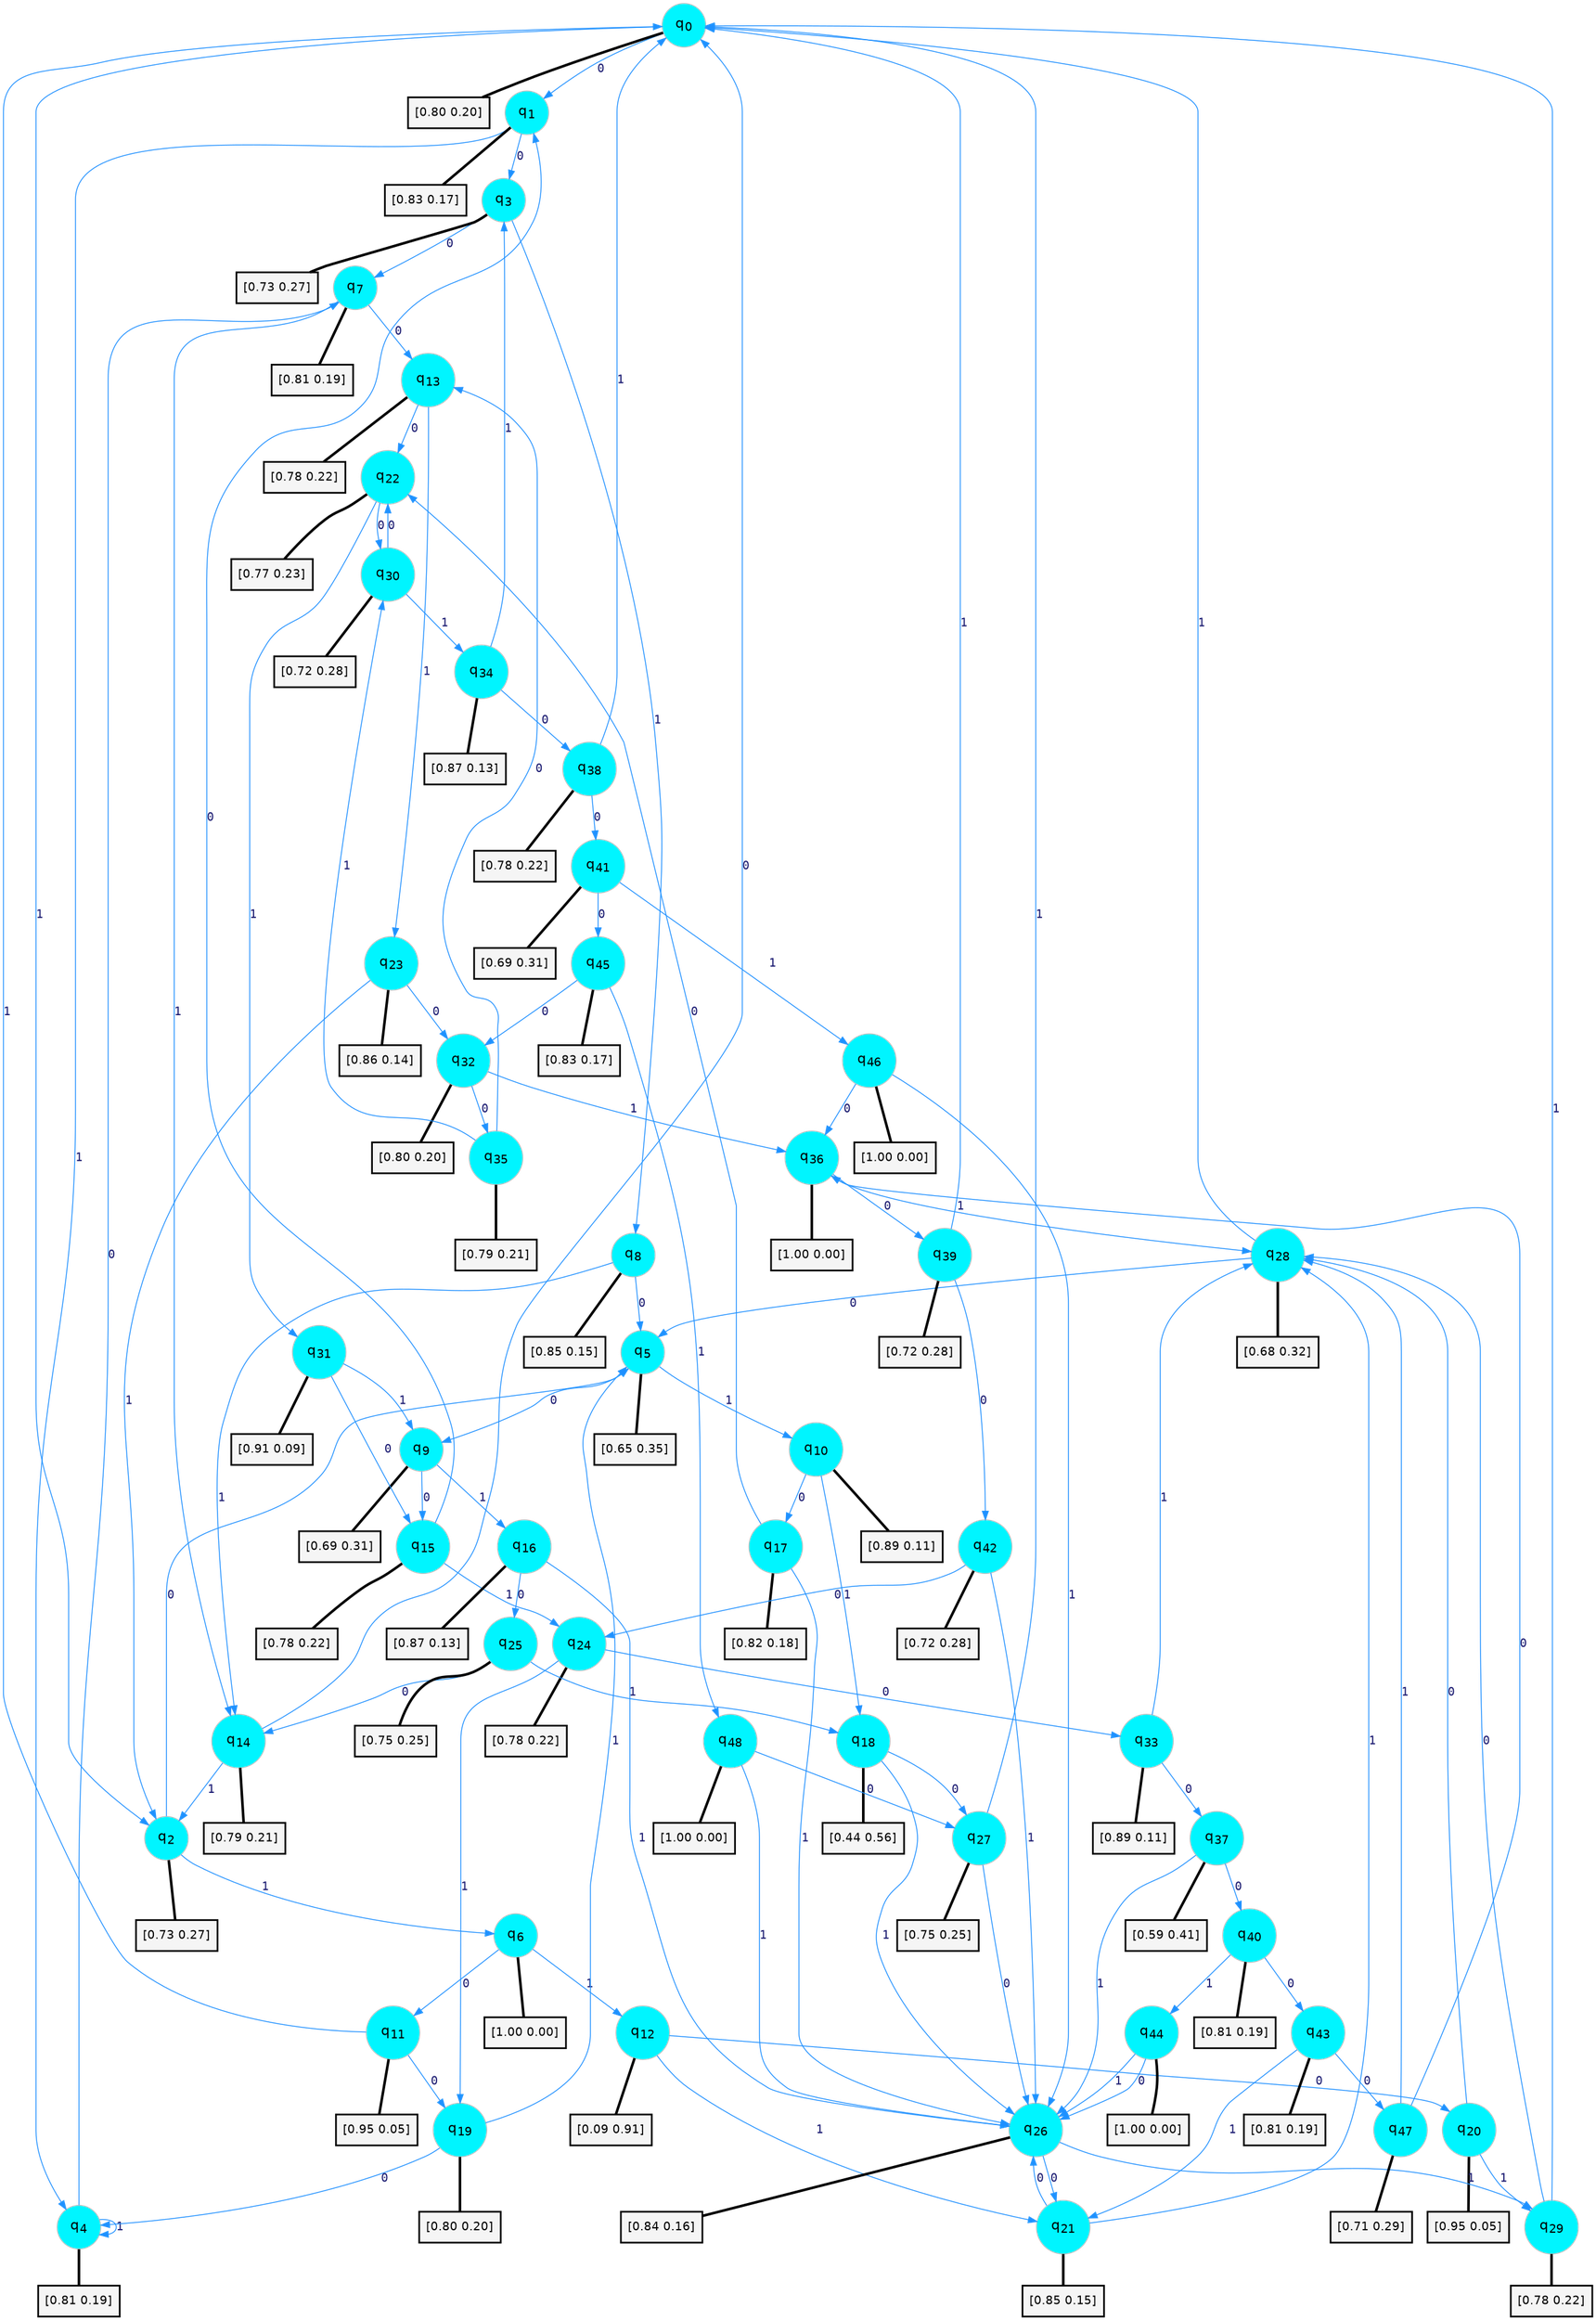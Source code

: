 digraph G {
graph [
bgcolor=transparent, dpi=300, rankdir=TD, size="40,25"];
node [
color=gray, fillcolor=turquoise1, fontcolor=black, fontname=Helvetica, fontsize=16, fontweight=bold, shape=circle, style=filled];
edge [
arrowsize=1, color=dodgerblue1, fontcolor=midnightblue, fontname=courier, fontweight=bold, penwidth=1, style=solid, weight=20];
0[label=<q<SUB>0</SUB>>];
1[label=<q<SUB>1</SUB>>];
2[label=<q<SUB>2</SUB>>];
3[label=<q<SUB>3</SUB>>];
4[label=<q<SUB>4</SUB>>];
5[label=<q<SUB>5</SUB>>];
6[label=<q<SUB>6</SUB>>];
7[label=<q<SUB>7</SUB>>];
8[label=<q<SUB>8</SUB>>];
9[label=<q<SUB>9</SUB>>];
10[label=<q<SUB>10</SUB>>];
11[label=<q<SUB>11</SUB>>];
12[label=<q<SUB>12</SUB>>];
13[label=<q<SUB>13</SUB>>];
14[label=<q<SUB>14</SUB>>];
15[label=<q<SUB>15</SUB>>];
16[label=<q<SUB>16</SUB>>];
17[label=<q<SUB>17</SUB>>];
18[label=<q<SUB>18</SUB>>];
19[label=<q<SUB>19</SUB>>];
20[label=<q<SUB>20</SUB>>];
21[label=<q<SUB>21</SUB>>];
22[label=<q<SUB>22</SUB>>];
23[label=<q<SUB>23</SUB>>];
24[label=<q<SUB>24</SUB>>];
25[label=<q<SUB>25</SUB>>];
26[label=<q<SUB>26</SUB>>];
27[label=<q<SUB>27</SUB>>];
28[label=<q<SUB>28</SUB>>];
29[label=<q<SUB>29</SUB>>];
30[label=<q<SUB>30</SUB>>];
31[label=<q<SUB>31</SUB>>];
32[label=<q<SUB>32</SUB>>];
33[label=<q<SUB>33</SUB>>];
34[label=<q<SUB>34</SUB>>];
35[label=<q<SUB>35</SUB>>];
36[label=<q<SUB>36</SUB>>];
37[label=<q<SUB>37</SUB>>];
38[label=<q<SUB>38</SUB>>];
39[label=<q<SUB>39</SUB>>];
40[label=<q<SUB>40</SUB>>];
41[label=<q<SUB>41</SUB>>];
42[label=<q<SUB>42</SUB>>];
43[label=<q<SUB>43</SUB>>];
44[label=<q<SUB>44</SUB>>];
45[label=<q<SUB>45</SUB>>];
46[label=<q<SUB>46</SUB>>];
47[label=<q<SUB>47</SUB>>];
48[label=<q<SUB>48</SUB>>];
49[label="[0.80 0.20]", shape=box,fontcolor=black, fontname=Helvetica, fontsize=14, penwidth=2, fillcolor=whitesmoke,color=black];
50[label="[0.83 0.17]", shape=box,fontcolor=black, fontname=Helvetica, fontsize=14, penwidth=2, fillcolor=whitesmoke,color=black];
51[label="[0.73 0.27]", shape=box,fontcolor=black, fontname=Helvetica, fontsize=14, penwidth=2, fillcolor=whitesmoke,color=black];
52[label="[0.73 0.27]", shape=box,fontcolor=black, fontname=Helvetica, fontsize=14, penwidth=2, fillcolor=whitesmoke,color=black];
53[label="[0.81 0.19]", shape=box,fontcolor=black, fontname=Helvetica, fontsize=14, penwidth=2, fillcolor=whitesmoke,color=black];
54[label="[0.65 0.35]", shape=box,fontcolor=black, fontname=Helvetica, fontsize=14, penwidth=2, fillcolor=whitesmoke,color=black];
55[label="[1.00 0.00]", shape=box,fontcolor=black, fontname=Helvetica, fontsize=14, penwidth=2, fillcolor=whitesmoke,color=black];
56[label="[0.81 0.19]", shape=box,fontcolor=black, fontname=Helvetica, fontsize=14, penwidth=2, fillcolor=whitesmoke,color=black];
57[label="[0.85 0.15]", shape=box,fontcolor=black, fontname=Helvetica, fontsize=14, penwidth=2, fillcolor=whitesmoke,color=black];
58[label="[0.69 0.31]", shape=box,fontcolor=black, fontname=Helvetica, fontsize=14, penwidth=2, fillcolor=whitesmoke,color=black];
59[label="[0.89 0.11]", shape=box,fontcolor=black, fontname=Helvetica, fontsize=14, penwidth=2, fillcolor=whitesmoke,color=black];
60[label="[0.95 0.05]", shape=box,fontcolor=black, fontname=Helvetica, fontsize=14, penwidth=2, fillcolor=whitesmoke,color=black];
61[label="[0.09 0.91]", shape=box,fontcolor=black, fontname=Helvetica, fontsize=14, penwidth=2, fillcolor=whitesmoke,color=black];
62[label="[0.78 0.22]", shape=box,fontcolor=black, fontname=Helvetica, fontsize=14, penwidth=2, fillcolor=whitesmoke,color=black];
63[label="[0.79 0.21]", shape=box,fontcolor=black, fontname=Helvetica, fontsize=14, penwidth=2, fillcolor=whitesmoke,color=black];
64[label="[0.78 0.22]", shape=box,fontcolor=black, fontname=Helvetica, fontsize=14, penwidth=2, fillcolor=whitesmoke,color=black];
65[label="[0.87 0.13]", shape=box,fontcolor=black, fontname=Helvetica, fontsize=14, penwidth=2, fillcolor=whitesmoke,color=black];
66[label="[0.82 0.18]", shape=box,fontcolor=black, fontname=Helvetica, fontsize=14, penwidth=2, fillcolor=whitesmoke,color=black];
67[label="[0.44 0.56]", shape=box,fontcolor=black, fontname=Helvetica, fontsize=14, penwidth=2, fillcolor=whitesmoke,color=black];
68[label="[0.80 0.20]", shape=box,fontcolor=black, fontname=Helvetica, fontsize=14, penwidth=2, fillcolor=whitesmoke,color=black];
69[label="[0.95 0.05]", shape=box,fontcolor=black, fontname=Helvetica, fontsize=14, penwidth=2, fillcolor=whitesmoke,color=black];
70[label="[0.85 0.15]", shape=box,fontcolor=black, fontname=Helvetica, fontsize=14, penwidth=2, fillcolor=whitesmoke,color=black];
71[label="[0.77 0.23]", shape=box,fontcolor=black, fontname=Helvetica, fontsize=14, penwidth=2, fillcolor=whitesmoke,color=black];
72[label="[0.86 0.14]", shape=box,fontcolor=black, fontname=Helvetica, fontsize=14, penwidth=2, fillcolor=whitesmoke,color=black];
73[label="[0.78 0.22]", shape=box,fontcolor=black, fontname=Helvetica, fontsize=14, penwidth=2, fillcolor=whitesmoke,color=black];
74[label="[0.75 0.25]", shape=box,fontcolor=black, fontname=Helvetica, fontsize=14, penwidth=2, fillcolor=whitesmoke,color=black];
75[label="[0.84 0.16]", shape=box,fontcolor=black, fontname=Helvetica, fontsize=14, penwidth=2, fillcolor=whitesmoke,color=black];
76[label="[0.75 0.25]", shape=box,fontcolor=black, fontname=Helvetica, fontsize=14, penwidth=2, fillcolor=whitesmoke,color=black];
77[label="[0.68 0.32]", shape=box,fontcolor=black, fontname=Helvetica, fontsize=14, penwidth=2, fillcolor=whitesmoke,color=black];
78[label="[0.78 0.22]", shape=box,fontcolor=black, fontname=Helvetica, fontsize=14, penwidth=2, fillcolor=whitesmoke,color=black];
79[label="[0.72 0.28]", shape=box,fontcolor=black, fontname=Helvetica, fontsize=14, penwidth=2, fillcolor=whitesmoke,color=black];
80[label="[0.91 0.09]", shape=box,fontcolor=black, fontname=Helvetica, fontsize=14, penwidth=2, fillcolor=whitesmoke,color=black];
81[label="[0.80 0.20]", shape=box,fontcolor=black, fontname=Helvetica, fontsize=14, penwidth=2, fillcolor=whitesmoke,color=black];
82[label="[0.89 0.11]", shape=box,fontcolor=black, fontname=Helvetica, fontsize=14, penwidth=2, fillcolor=whitesmoke,color=black];
83[label="[0.87 0.13]", shape=box,fontcolor=black, fontname=Helvetica, fontsize=14, penwidth=2, fillcolor=whitesmoke,color=black];
84[label="[0.79 0.21]", shape=box,fontcolor=black, fontname=Helvetica, fontsize=14, penwidth=2, fillcolor=whitesmoke,color=black];
85[label="[1.00 0.00]", shape=box,fontcolor=black, fontname=Helvetica, fontsize=14, penwidth=2, fillcolor=whitesmoke,color=black];
86[label="[0.59 0.41]", shape=box,fontcolor=black, fontname=Helvetica, fontsize=14, penwidth=2, fillcolor=whitesmoke,color=black];
87[label="[0.78 0.22]", shape=box,fontcolor=black, fontname=Helvetica, fontsize=14, penwidth=2, fillcolor=whitesmoke,color=black];
88[label="[0.72 0.28]", shape=box,fontcolor=black, fontname=Helvetica, fontsize=14, penwidth=2, fillcolor=whitesmoke,color=black];
89[label="[0.81 0.19]", shape=box,fontcolor=black, fontname=Helvetica, fontsize=14, penwidth=2, fillcolor=whitesmoke,color=black];
90[label="[0.69 0.31]", shape=box,fontcolor=black, fontname=Helvetica, fontsize=14, penwidth=2, fillcolor=whitesmoke,color=black];
91[label="[0.72 0.28]", shape=box,fontcolor=black, fontname=Helvetica, fontsize=14, penwidth=2, fillcolor=whitesmoke,color=black];
92[label="[0.81 0.19]", shape=box,fontcolor=black, fontname=Helvetica, fontsize=14, penwidth=2, fillcolor=whitesmoke,color=black];
93[label="[1.00 0.00]", shape=box,fontcolor=black, fontname=Helvetica, fontsize=14, penwidth=2, fillcolor=whitesmoke,color=black];
94[label="[0.83 0.17]", shape=box,fontcolor=black, fontname=Helvetica, fontsize=14, penwidth=2, fillcolor=whitesmoke,color=black];
95[label="[1.00 0.00]", shape=box,fontcolor=black, fontname=Helvetica, fontsize=14, penwidth=2, fillcolor=whitesmoke,color=black];
96[label="[0.71 0.29]", shape=box,fontcolor=black, fontname=Helvetica, fontsize=14, penwidth=2, fillcolor=whitesmoke,color=black];
97[label="[1.00 0.00]", shape=box,fontcolor=black, fontname=Helvetica, fontsize=14, penwidth=2, fillcolor=whitesmoke,color=black];
0->1 [label=0];
0->2 [label=1];
0->49 [arrowhead=none, penwidth=3,color=black];
1->3 [label=0];
1->4 [label=1];
1->50 [arrowhead=none, penwidth=3,color=black];
2->5 [label=0];
2->6 [label=1];
2->51 [arrowhead=none, penwidth=3,color=black];
3->7 [label=0];
3->8 [label=1];
3->52 [arrowhead=none, penwidth=3,color=black];
4->7 [label=0];
4->4 [label=1];
4->53 [arrowhead=none, penwidth=3,color=black];
5->9 [label=0];
5->10 [label=1];
5->54 [arrowhead=none, penwidth=3,color=black];
6->11 [label=0];
6->12 [label=1];
6->55 [arrowhead=none, penwidth=3,color=black];
7->13 [label=0];
7->14 [label=1];
7->56 [arrowhead=none, penwidth=3,color=black];
8->5 [label=0];
8->14 [label=1];
8->57 [arrowhead=none, penwidth=3,color=black];
9->15 [label=0];
9->16 [label=1];
9->58 [arrowhead=none, penwidth=3,color=black];
10->17 [label=0];
10->18 [label=1];
10->59 [arrowhead=none, penwidth=3,color=black];
11->19 [label=0];
11->0 [label=1];
11->60 [arrowhead=none, penwidth=3,color=black];
12->20 [label=0];
12->21 [label=1];
12->61 [arrowhead=none, penwidth=3,color=black];
13->22 [label=0];
13->23 [label=1];
13->62 [arrowhead=none, penwidth=3,color=black];
14->0 [label=0];
14->2 [label=1];
14->63 [arrowhead=none, penwidth=3,color=black];
15->1 [label=0];
15->24 [label=1];
15->64 [arrowhead=none, penwidth=3,color=black];
16->25 [label=0];
16->26 [label=1];
16->65 [arrowhead=none, penwidth=3,color=black];
17->22 [label=0];
17->26 [label=1];
17->66 [arrowhead=none, penwidth=3,color=black];
18->27 [label=0];
18->26 [label=1];
18->67 [arrowhead=none, penwidth=3,color=black];
19->4 [label=0];
19->5 [label=1];
19->68 [arrowhead=none, penwidth=3,color=black];
20->28 [label=0];
20->29 [label=1];
20->69 [arrowhead=none, penwidth=3,color=black];
21->26 [label=0];
21->28 [label=1];
21->70 [arrowhead=none, penwidth=3,color=black];
22->30 [label=0];
22->31 [label=1];
22->71 [arrowhead=none, penwidth=3,color=black];
23->32 [label=0];
23->2 [label=1];
23->72 [arrowhead=none, penwidth=3,color=black];
24->33 [label=0];
24->19 [label=1];
24->73 [arrowhead=none, penwidth=3,color=black];
25->14 [label=0];
25->18 [label=1];
25->74 [arrowhead=none, penwidth=3,color=black];
26->21 [label=0];
26->29 [label=1];
26->75 [arrowhead=none, penwidth=3,color=black];
27->26 [label=0];
27->0 [label=1];
27->76 [arrowhead=none, penwidth=3,color=black];
28->5 [label=0];
28->0 [label=1];
28->77 [arrowhead=none, penwidth=3,color=black];
29->28 [label=0];
29->0 [label=1];
29->78 [arrowhead=none, penwidth=3,color=black];
30->22 [label=0];
30->34 [label=1];
30->79 [arrowhead=none, penwidth=3,color=black];
31->15 [label=0];
31->9 [label=1];
31->80 [arrowhead=none, penwidth=3,color=black];
32->35 [label=0];
32->36 [label=1];
32->81 [arrowhead=none, penwidth=3,color=black];
33->37 [label=0];
33->28 [label=1];
33->82 [arrowhead=none, penwidth=3,color=black];
34->38 [label=0];
34->3 [label=1];
34->83 [arrowhead=none, penwidth=3,color=black];
35->13 [label=0];
35->30 [label=1];
35->84 [arrowhead=none, penwidth=3,color=black];
36->39 [label=0];
36->28 [label=1];
36->85 [arrowhead=none, penwidth=3,color=black];
37->40 [label=0];
37->26 [label=1];
37->86 [arrowhead=none, penwidth=3,color=black];
38->41 [label=0];
38->0 [label=1];
38->87 [arrowhead=none, penwidth=3,color=black];
39->42 [label=0];
39->0 [label=1];
39->88 [arrowhead=none, penwidth=3,color=black];
40->43 [label=0];
40->44 [label=1];
40->89 [arrowhead=none, penwidth=3,color=black];
41->45 [label=0];
41->46 [label=1];
41->90 [arrowhead=none, penwidth=3,color=black];
42->24 [label=0];
42->26 [label=1];
42->91 [arrowhead=none, penwidth=3,color=black];
43->47 [label=0];
43->21 [label=1];
43->92 [arrowhead=none, penwidth=3,color=black];
44->26 [label=0];
44->26 [label=1];
44->93 [arrowhead=none, penwidth=3,color=black];
45->32 [label=0];
45->48 [label=1];
45->94 [arrowhead=none, penwidth=3,color=black];
46->36 [label=0];
46->26 [label=1];
46->95 [arrowhead=none, penwidth=3,color=black];
47->36 [label=0];
47->28 [label=1];
47->96 [arrowhead=none, penwidth=3,color=black];
48->27 [label=0];
48->26 [label=1];
48->97 [arrowhead=none, penwidth=3,color=black];
}
